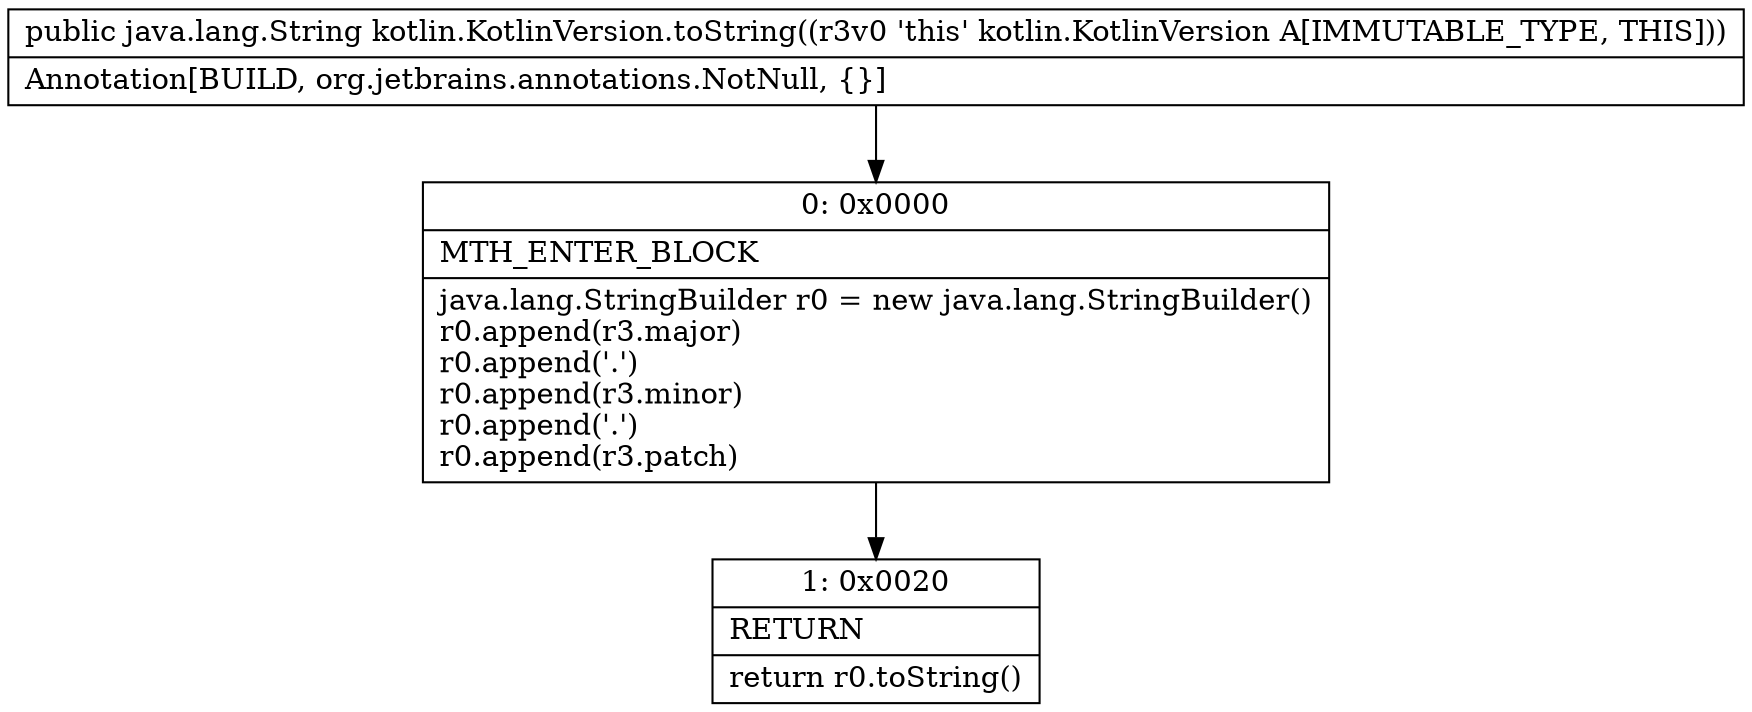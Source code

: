 digraph "CFG forkotlin.KotlinVersion.toString()Ljava\/lang\/String;" {
Node_0 [shape=record,label="{0\:\ 0x0000|MTH_ENTER_BLOCK\l|java.lang.StringBuilder r0 = new java.lang.StringBuilder()\lr0.append(r3.major)\lr0.append('.')\lr0.append(r3.minor)\lr0.append('.')\lr0.append(r3.patch)\l}"];
Node_1 [shape=record,label="{1\:\ 0x0020|RETURN\l|return r0.toString()\l}"];
MethodNode[shape=record,label="{public java.lang.String kotlin.KotlinVersion.toString((r3v0 'this' kotlin.KotlinVersion A[IMMUTABLE_TYPE, THIS]))  | Annotation[BUILD, org.jetbrains.annotations.NotNull, \{\}]\l}"];
MethodNode -> Node_0;
Node_0 -> Node_1;
}

